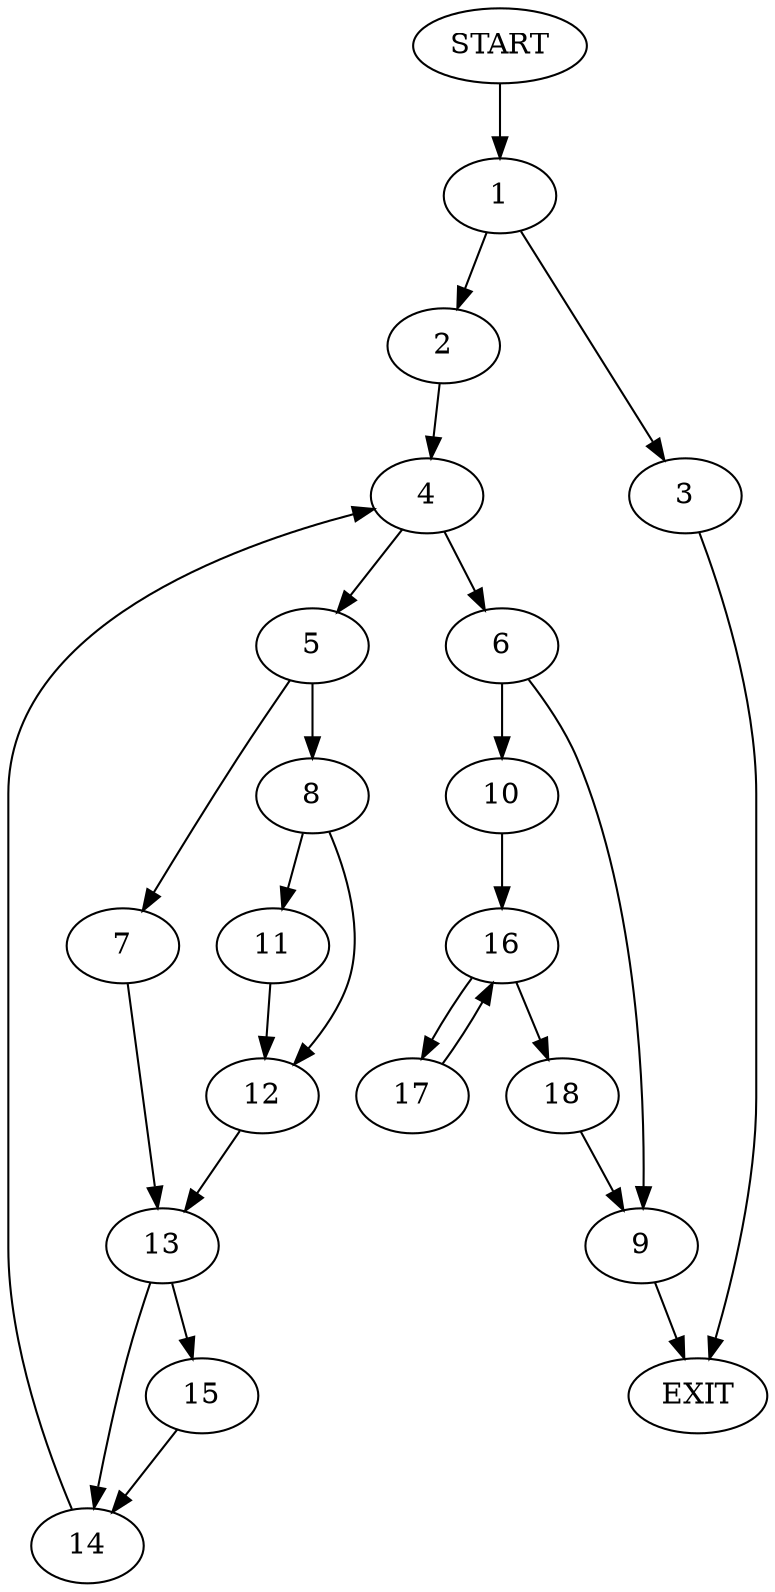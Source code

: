 digraph {
0 [label="START"]
19 [label="EXIT"]
0 -> 1
1 -> 2
1 -> 3
2 -> 4
3 -> 19
4 -> 5
4 -> 6
5 -> 7
5 -> 8
6 -> 9
6 -> 10
8 -> 11
8 -> 12
7 -> 13
13 -> 14
13 -> 15
12 -> 13
11 -> 12
14 -> 4
15 -> 14
9 -> 19
10 -> 16
16 -> 17
16 -> 18
17 -> 16
18 -> 9
}

